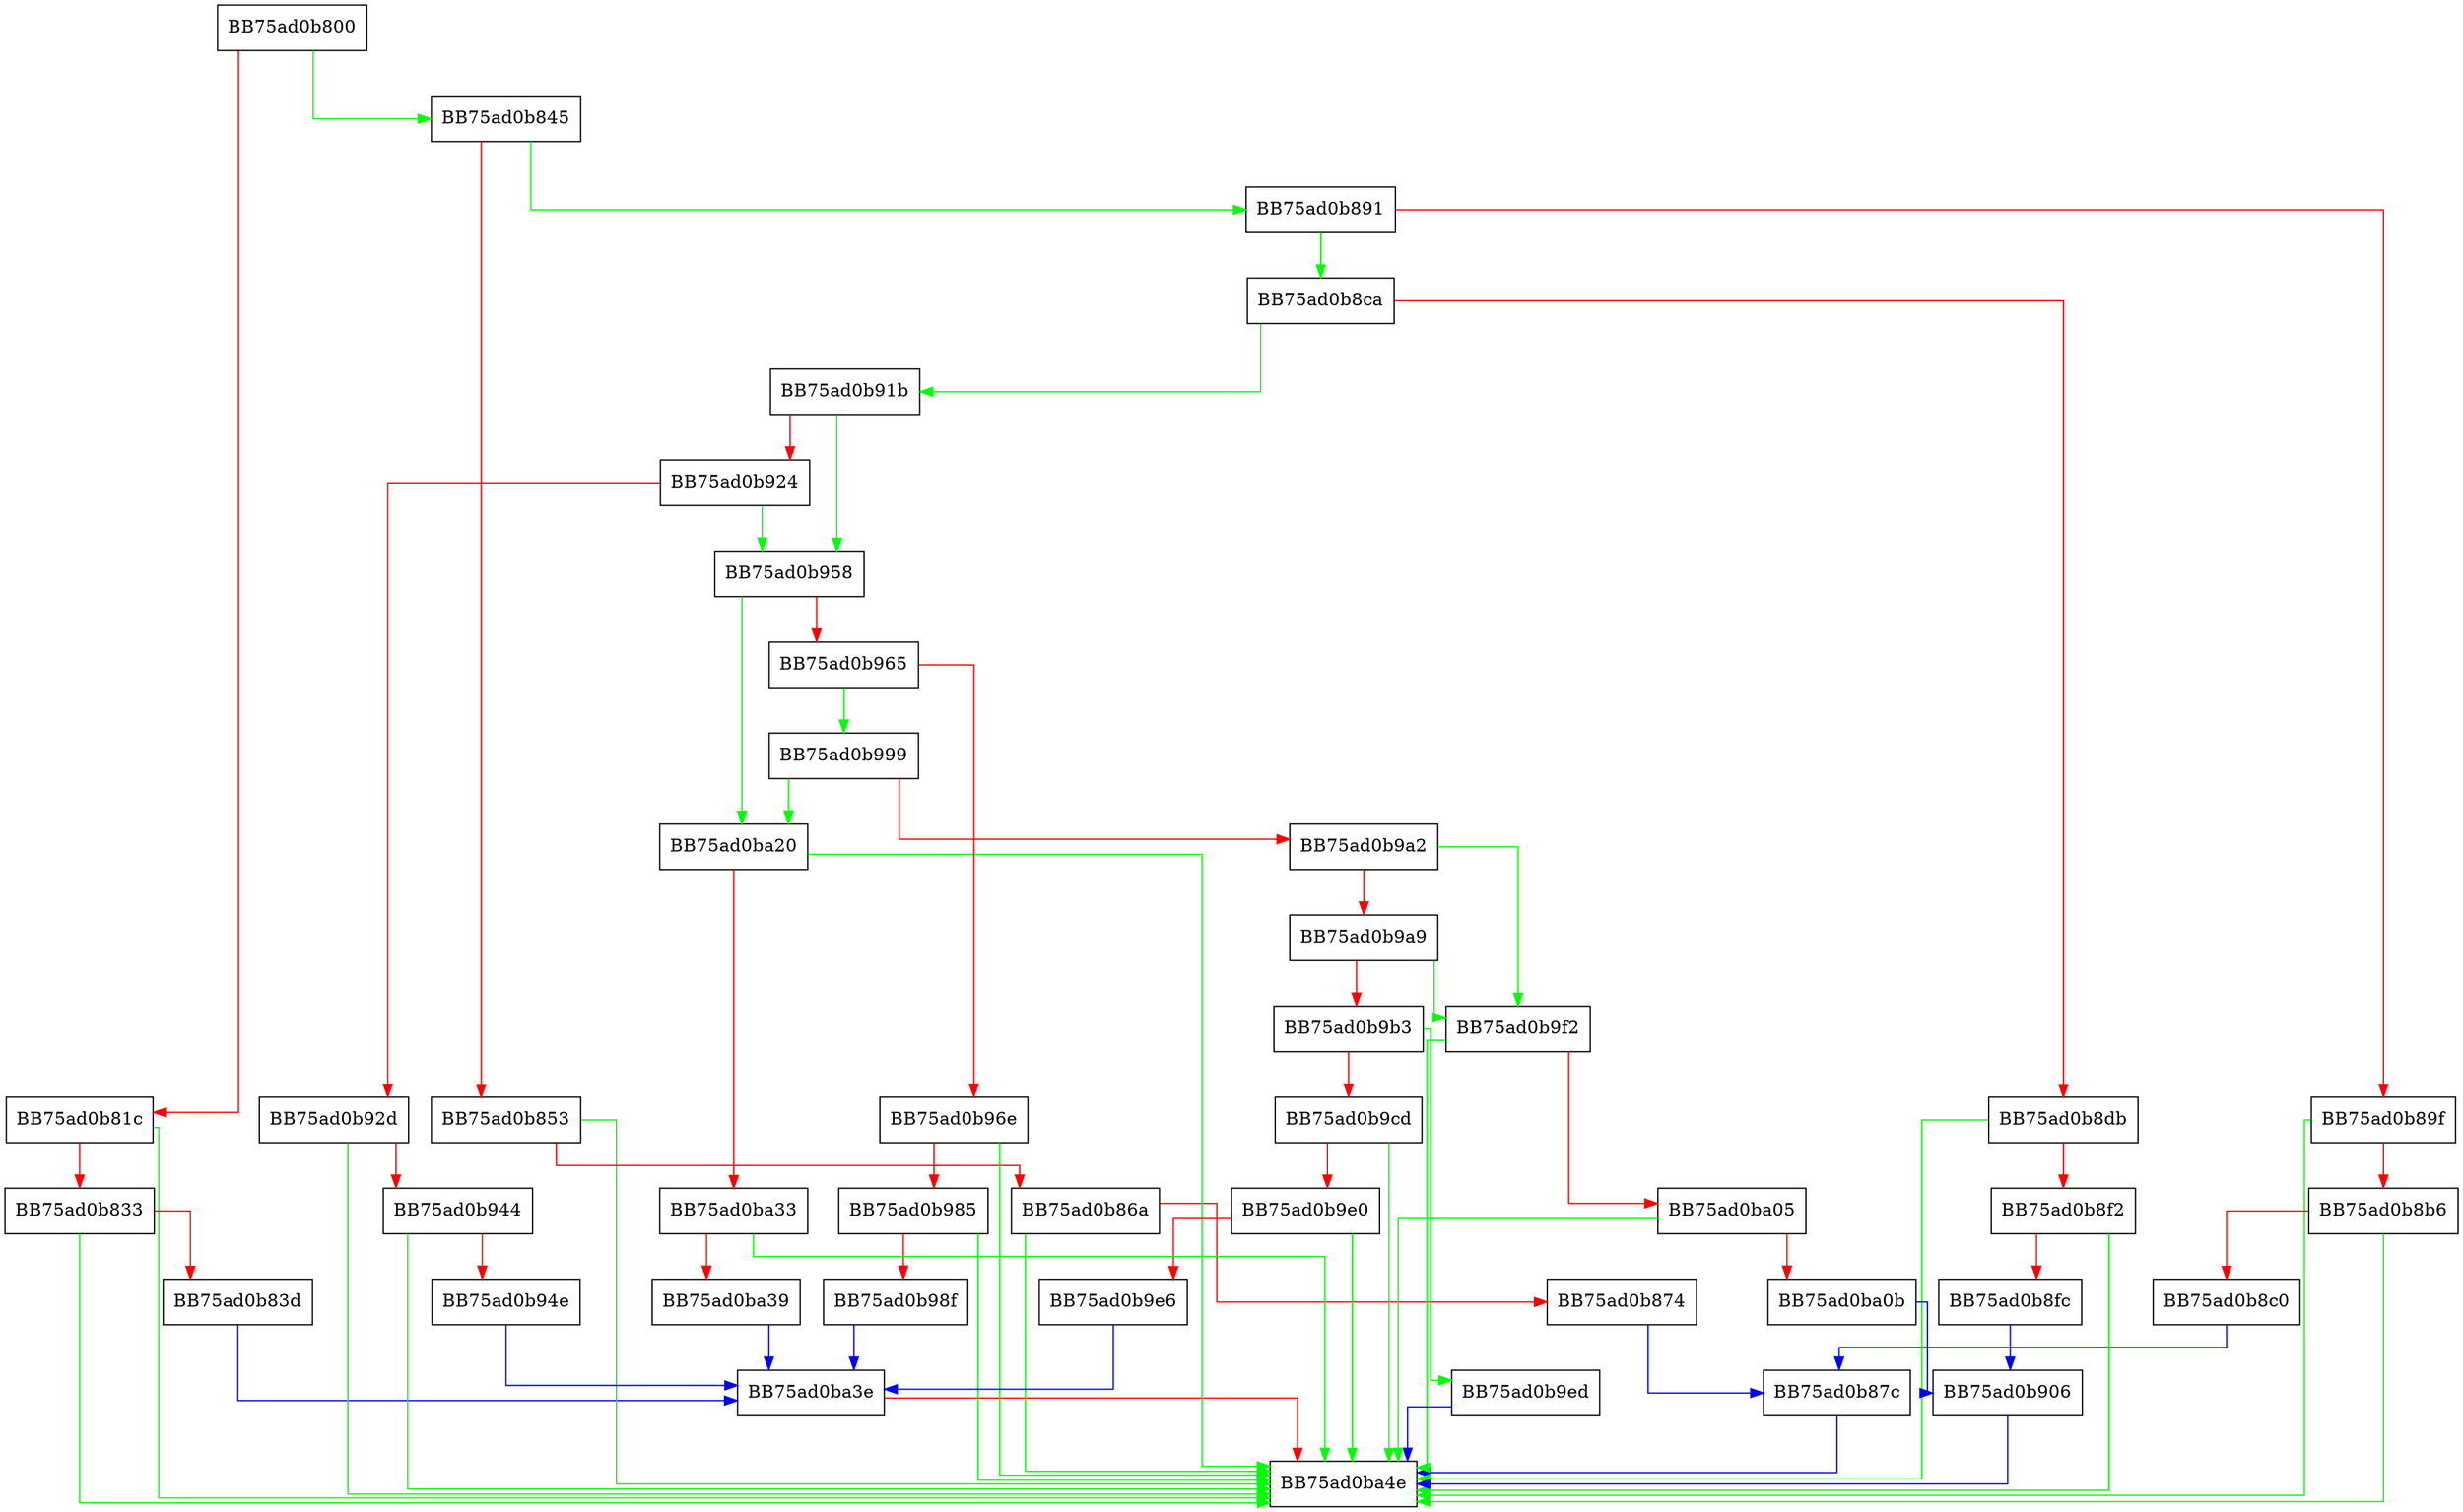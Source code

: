 digraph HasValidPEHeader {
  node [shape="box"];
  graph [splines=ortho];
  BB75ad0b800 -> BB75ad0b845 [color="green"];
  BB75ad0b800 -> BB75ad0b81c [color="red"];
  BB75ad0b81c -> BB75ad0ba4e [color="green"];
  BB75ad0b81c -> BB75ad0b833 [color="red"];
  BB75ad0b833 -> BB75ad0ba4e [color="green"];
  BB75ad0b833 -> BB75ad0b83d [color="red"];
  BB75ad0b83d -> BB75ad0ba3e [color="blue"];
  BB75ad0b845 -> BB75ad0b891 [color="green"];
  BB75ad0b845 -> BB75ad0b853 [color="red"];
  BB75ad0b853 -> BB75ad0ba4e [color="green"];
  BB75ad0b853 -> BB75ad0b86a [color="red"];
  BB75ad0b86a -> BB75ad0ba4e [color="green"];
  BB75ad0b86a -> BB75ad0b874 [color="red"];
  BB75ad0b874 -> BB75ad0b87c [color="blue"];
  BB75ad0b87c -> BB75ad0ba4e [color="blue"];
  BB75ad0b891 -> BB75ad0b8ca [color="green"];
  BB75ad0b891 -> BB75ad0b89f [color="red"];
  BB75ad0b89f -> BB75ad0ba4e [color="green"];
  BB75ad0b89f -> BB75ad0b8b6 [color="red"];
  BB75ad0b8b6 -> BB75ad0ba4e [color="green"];
  BB75ad0b8b6 -> BB75ad0b8c0 [color="red"];
  BB75ad0b8c0 -> BB75ad0b87c [color="blue"];
  BB75ad0b8ca -> BB75ad0b91b [color="green"];
  BB75ad0b8ca -> BB75ad0b8db [color="red"];
  BB75ad0b8db -> BB75ad0ba4e [color="green"];
  BB75ad0b8db -> BB75ad0b8f2 [color="red"];
  BB75ad0b8f2 -> BB75ad0ba4e [color="green"];
  BB75ad0b8f2 -> BB75ad0b8fc [color="red"];
  BB75ad0b8fc -> BB75ad0b906 [color="blue"];
  BB75ad0b906 -> BB75ad0ba4e [color="blue"];
  BB75ad0b91b -> BB75ad0b958 [color="green"];
  BB75ad0b91b -> BB75ad0b924 [color="red"];
  BB75ad0b924 -> BB75ad0b958 [color="green"];
  BB75ad0b924 -> BB75ad0b92d [color="red"];
  BB75ad0b92d -> BB75ad0ba4e [color="green"];
  BB75ad0b92d -> BB75ad0b944 [color="red"];
  BB75ad0b944 -> BB75ad0ba4e [color="green"];
  BB75ad0b944 -> BB75ad0b94e [color="red"];
  BB75ad0b94e -> BB75ad0ba3e [color="blue"];
  BB75ad0b958 -> BB75ad0ba20 [color="green"];
  BB75ad0b958 -> BB75ad0b965 [color="red"];
  BB75ad0b965 -> BB75ad0b999 [color="green"];
  BB75ad0b965 -> BB75ad0b96e [color="red"];
  BB75ad0b96e -> BB75ad0ba4e [color="green"];
  BB75ad0b96e -> BB75ad0b985 [color="red"];
  BB75ad0b985 -> BB75ad0ba4e [color="green"];
  BB75ad0b985 -> BB75ad0b98f [color="red"];
  BB75ad0b98f -> BB75ad0ba3e [color="blue"];
  BB75ad0b999 -> BB75ad0ba20 [color="green"];
  BB75ad0b999 -> BB75ad0b9a2 [color="red"];
  BB75ad0b9a2 -> BB75ad0b9f2 [color="green"];
  BB75ad0b9a2 -> BB75ad0b9a9 [color="red"];
  BB75ad0b9a9 -> BB75ad0b9f2 [color="green"];
  BB75ad0b9a9 -> BB75ad0b9b3 [color="red"];
  BB75ad0b9b3 -> BB75ad0b9ed [color="green"];
  BB75ad0b9b3 -> BB75ad0b9cd [color="red"];
  BB75ad0b9cd -> BB75ad0ba4e [color="green"];
  BB75ad0b9cd -> BB75ad0b9e0 [color="red"];
  BB75ad0b9e0 -> BB75ad0ba4e [color="green"];
  BB75ad0b9e0 -> BB75ad0b9e6 [color="red"];
  BB75ad0b9e6 -> BB75ad0ba3e [color="blue"];
  BB75ad0b9ed -> BB75ad0ba4e [color="blue"];
  BB75ad0b9f2 -> BB75ad0ba4e [color="green"];
  BB75ad0b9f2 -> BB75ad0ba05 [color="red"];
  BB75ad0ba05 -> BB75ad0ba4e [color="green"];
  BB75ad0ba05 -> BB75ad0ba0b [color="red"];
  BB75ad0ba0b -> BB75ad0b906 [color="blue"];
  BB75ad0ba20 -> BB75ad0ba4e [color="green"];
  BB75ad0ba20 -> BB75ad0ba33 [color="red"];
  BB75ad0ba33 -> BB75ad0ba4e [color="green"];
  BB75ad0ba33 -> BB75ad0ba39 [color="red"];
  BB75ad0ba39 -> BB75ad0ba3e [color="blue"];
  BB75ad0ba3e -> BB75ad0ba4e [color="red"];
}
